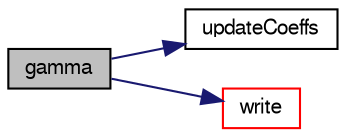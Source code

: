 digraph "gamma"
{
  bgcolor="transparent";
  edge [fontname="FreeSans",fontsize="10",labelfontname="FreeSans",labelfontsize="10"];
  node [fontname="FreeSans",fontsize="10",shape=record];
  rankdir="LR";
  Node35 [label="gamma",height=0.2,width=0.4,color="black", fillcolor="grey75", style="filled", fontcolor="black"];
  Node35 -> Node36 [color="midnightblue",fontsize="10",style="solid",fontname="FreeSans"];
  Node36 [label="updateCoeffs",height=0.2,width=0.4,color="black",URL="$a22330.html#a7e24eafac629d3733181cd942d4c902f",tooltip="Update the coefficients associated with the patch field. "];
  Node35 -> Node37 [color="midnightblue",fontsize="10",style="solid",fontname="FreeSans"];
  Node37 [label="write",height=0.2,width=0.4,color="red",URL="$a22330.html#a293fdfec8bdfbd5c3913ab4c9f3454ff",tooltip="Write. "];
}
